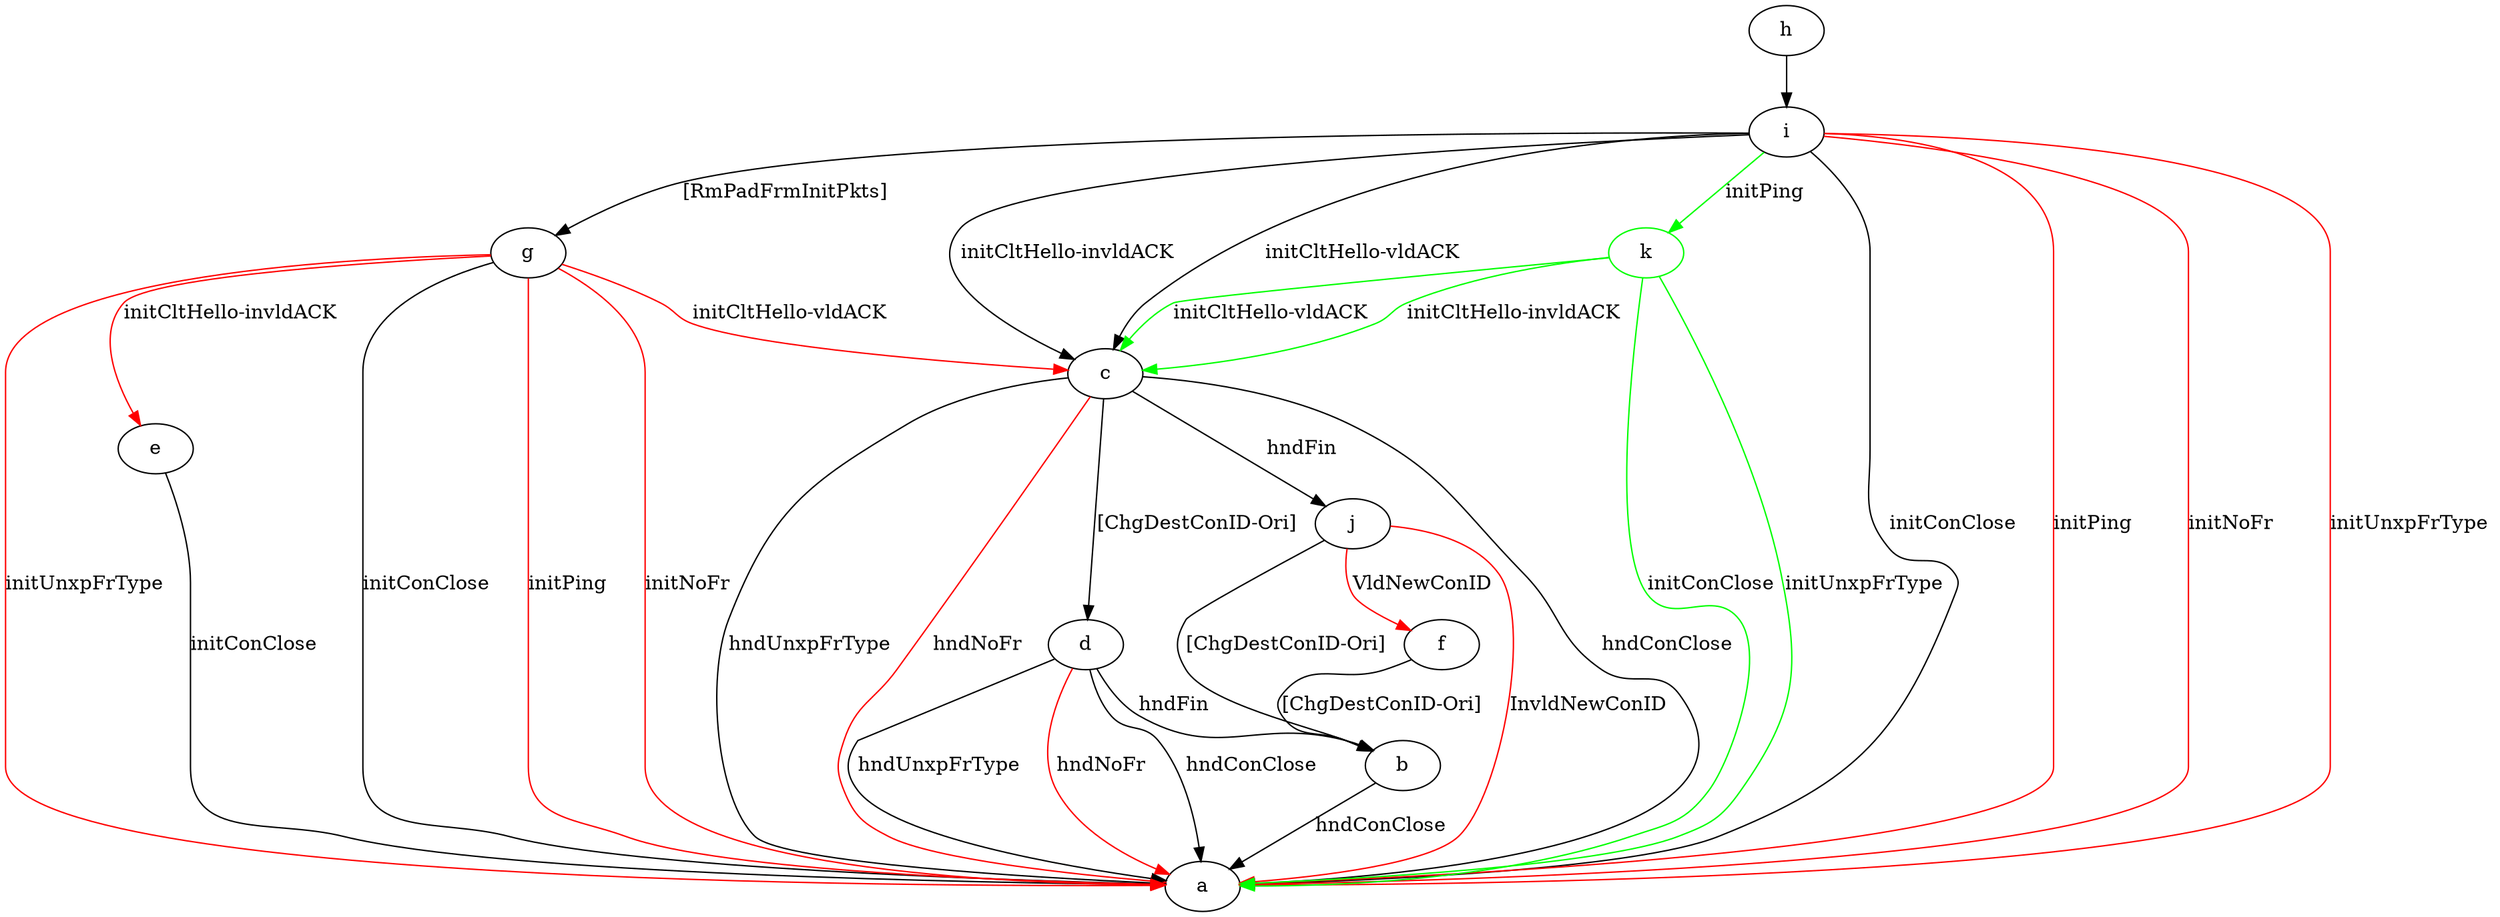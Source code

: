 digraph "" {
	b -> a	[key=0,
		label="hndConClose "];
	c -> a	[key=0,
		label="hndConClose "];
	c -> a	[key=1,
		label="hndUnxpFrType "];
	c -> a	[key=2,
		color=red,
		label="hndNoFr "];
	c -> d	[key=0,
		label="[ChgDestConID-Ori] "];
	c -> j	[key=0,
		label="hndFin "];
	d -> a	[key=0,
		label="hndConClose "];
	d -> a	[key=1,
		label="hndUnxpFrType "];
	d -> a	[key=2,
		color=red,
		label="hndNoFr "];
	d -> b	[key=0,
		label="hndFin "];
	e -> a	[key=0,
		label="initConClose "];
	f -> b	[key=0,
		label="[ChgDestConID-Ori] "];
	g -> a	[key=0,
		label="initConClose "];
	g -> a	[key=1,
		color=red,
		label="initPing "];
	g -> a	[key=2,
		color=red,
		label="initNoFr "];
	g -> a	[key=3,
		color=red,
		label="initUnxpFrType "];
	g -> c	[key=0,
		color=red,
		label="initCltHello-vldACK "];
	g -> e	[key=0,
		color=red,
		label="initCltHello-invldACK "];
	h -> i	[key=0];
	i -> a	[key=0,
		label="initConClose "];
	i -> a	[key=1,
		color=red,
		label="initPing "];
	i -> a	[key=2,
		color=red,
		label="initNoFr "];
	i -> a	[key=3,
		color=red,
		label="initUnxpFrType "];
	i -> c	[key=0,
		label="initCltHello-vldACK "];
	i -> c	[key=1,
		label="initCltHello-invldACK "];
	i -> g	[key=0,
		label="[RmPadFrmInitPkts] "];
	k	[color=green];
	i -> k	[key=0,
		color=green,
		label="initPing "];
	j -> a	[key=0,
		color=red,
		label="InvldNewConID "];
	j -> b	[key=0,
		label="[ChgDestConID-Ori] "];
	j -> f	[key=0,
		color=red,
		label="VldNewConID "];
	k -> a	[key=0,
		color=green,
		label="initConClose "];
	k -> a	[key=1,
		color=green,
		label="initUnxpFrType "];
	k -> c	[key=0,
		color=green,
		label="initCltHello-vldACK "];
	k -> c	[key=1,
		color=green,
		label="initCltHello-invldACK "];
}
